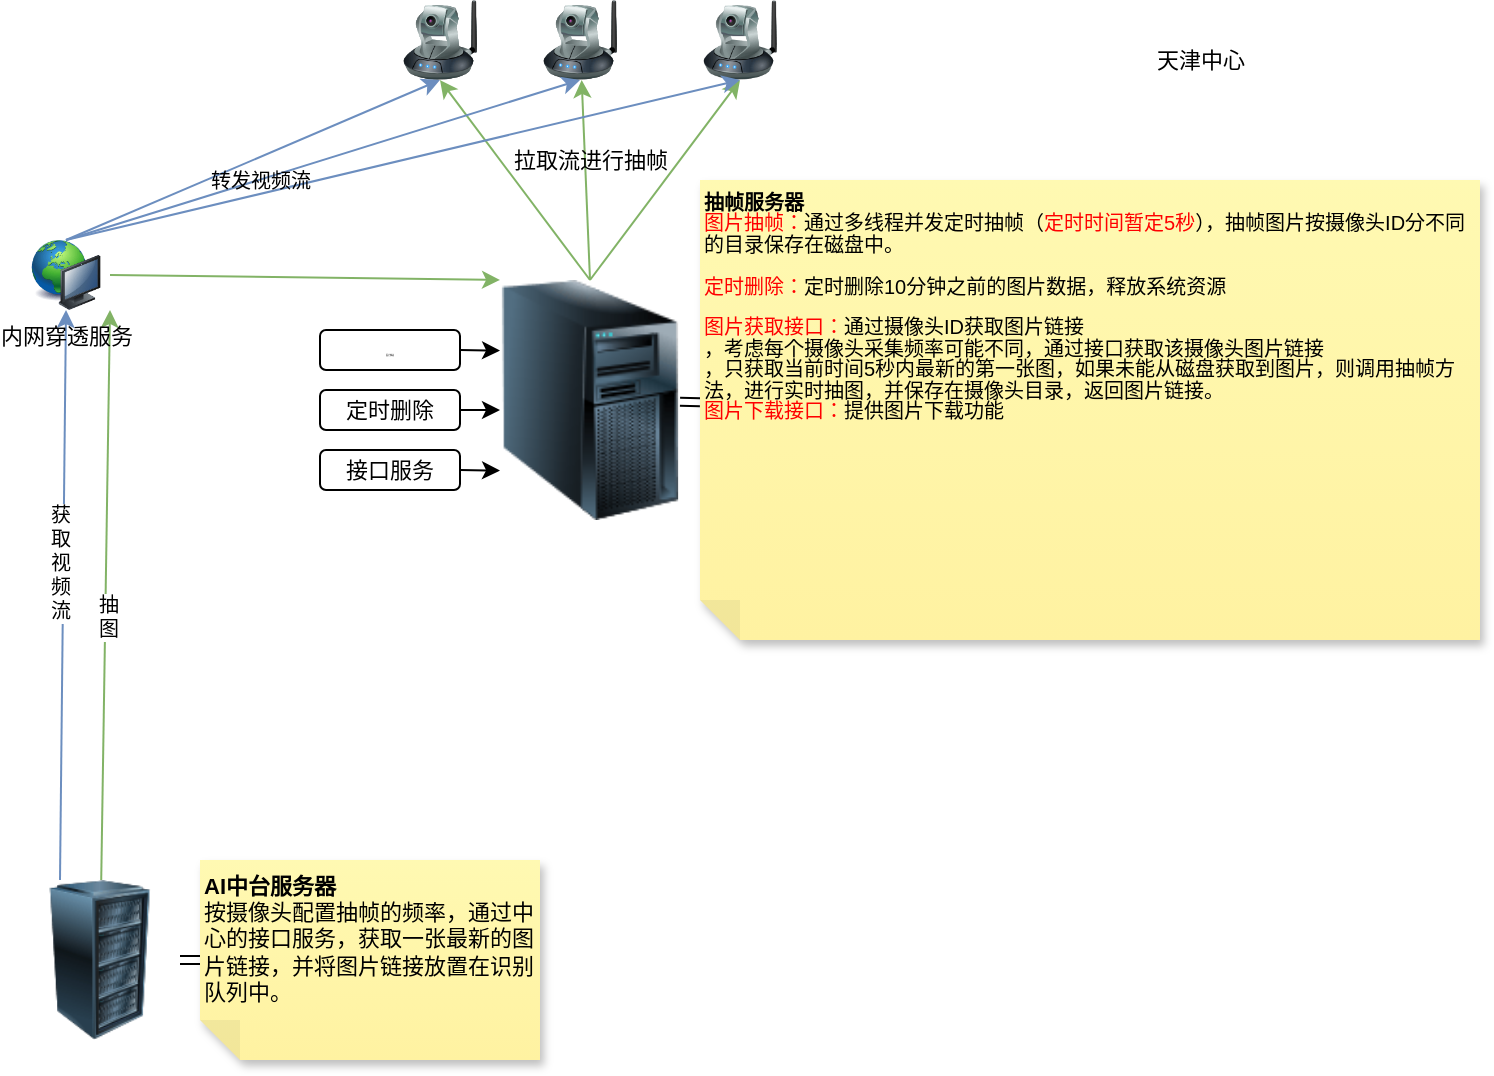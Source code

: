 <mxfile version="20.2.7" type="github">
  <diagram id="z3ROwTr0vnGj3edvX7TA" name="第 1 页">
    <mxGraphModel dx="1019" dy="654" grid="0" gridSize="10" guides="1" tooltips="1" connect="1" arrows="1" fold="1" page="1" pageScale="1" pageWidth="583" pageHeight="827" background="#FFFFFF" math="0" shadow="0">
      <root>
        <mxCell id="0" />
        <mxCell id="1" parent="0" />
        <mxCell id="GU9Uh_yGJaipnfC5-sWa-53" style="edgeStyle=none;rounded=0;orthogonalLoop=1;jettySize=auto;html=1;fontSize=1;fontColor=#FF0000;fillColor=#d5e8d4;strokeColor=#82b366;entryX=1;entryY=1;entryDx=0;entryDy=0;" edge="1" parent="1" source="GU9Uh_yGJaipnfC5-sWa-37" target="GU9Uh_yGJaipnfC5-sWa-50">
          <mxGeometry relative="1" as="geometry">
            <mxPoint x="250" y="460" as="targetPoint" />
          </mxGeometry>
        </mxCell>
        <mxCell id="GU9Uh_yGJaipnfC5-sWa-73" value="抽&lt;br&gt;图" style="edgeLabel;html=1;align=center;verticalAlign=middle;resizable=0;points=[];fontSize=10;fontColor=#000000;" vertex="1" connectable="0" parent="GU9Uh_yGJaipnfC5-sWa-53">
          <mxGeometry x="-0.074" y="-1" relative="1" as="geometry">
            <mxPoint as="offset" />
          </mxGeometry>
        </mxCell>
        <mxCell id="GU9Uh_yGJaipnfC5-sWa-70" style="edgeStyle=none;rounded=0;orthogonalLoop=1;jettySize=auto;html=1;exitX=0.25;exitY=0;exitDx=0;exitDy=0;fontSize=10;fontColor=#000000;fillColor=#dae8fc;strokeColor=#6c8ebf;entryX=0.5;entryY=1;entryDx=0;entryDy=0;" edge="1" parent="1" source="GU9Uh_yGJaipnfC5-sWa-37" target="GU9Uh_yGJaipnfC5-sWa-50">
          <mxGeometry relative="1" as="geometry">
            <mxPoint x="190" y="450" as="targetPoint" />
          </mxGeometry>
        </mxCell>
        <mxCell id="GU9Uh_yGJaipnfC5-sWa-74" value="获&lt;br&gt;取&lt;br&gt;视&lt;br&gt;频&lt;br&gt;流" style="edgeLabel;html=1;align=center;verticalAlign=middle;resizable=0;points=[];fontSize=10;fontColor=#000000;" vertex="1" connectable="0" parent="GU9Uh_yGJaipnfC5-sWa-70">
          <mxGeometry x="0.119" y="2" relative="1" as="geometry">
            <mxPoint as="offset" />
          </mxGeometry>
        </mxCell>
        <mxCell id="GU9Uh_yGJaipnfC5-sWa-37" value="" style="image;html=1;image=img/lib/clip_art/computers/Server_Rack_128x128.png;fillStyle=auto;fontSize=11;strokeColor=default;" vertex="1" parent="1">
          <mxGeometry x="200" y="710" width="80" height="80" as="geometry" />
        </mxCell>
        <mxCell id="GU9Uh_yGJaipnfC5-sWa-40" value="" style="edgeStyle=none;rounded=0;orthogonalLoop=1;jettySize=auto;html=1;fontSize=11;shape=link;" edge="1" parent="1" source="GU9Uh_yGJaipnfC5-sWa-39" target="GU9Uh_yGJaipnfC5-sWa-37">
          <mxGeometry relative="1" as="geometry" />
        </mxCell>
        <mxCell id="GU9Uh_yGJaipnfC5-sWa-39" value="&lt;b&gt;AI中台服务器&lt;/b&gt;&lt;br&gt;按摄像头配置抽帧的频率，通过中心的接口服务，获取一张最新的图片链接，并将图片链接放置在识别队列中。" style="shape=note;whiteSpace=wrap;html=1;backgroundOutline=1;fontColor=#000000;darkOpacity=0.05;fillColor=#FFF9B2;strokeColor=none;fillStyle=solid;direction=west;gradientDirection=north;gradientColor=#FFF2A1;shadow=1;size=20;pointerEvents=1;fontSize=11;align=left;verticalAlign=top;" vertex="1" parent="1">
          <mxGeometry x="290" y="700" width="170" height="100" as="geometry" />
        </mxCell>
        <mxCell id="GU9Uh_yGJaipnfC5-sWa-56" style="edgeStyle=none;rounded=0;orthogonalLoop=1;jettySize=auto;html=1;exitX=1;exitY=0.5;exitDx=0;exitDy=0;fontSize=1;fontColor=#000000;" edge="1" parent="1" source="GU9Uh_yGJaipnfC5-sWa-42">
          <mxGeometry relative="1" as="geometry">
            <mxPoint x="440" y="505.286" as="targetPoint" />
          </mxGeometry>
        </mxCell>
        <mxCell id="GU9Uh_yGJaipnfC5-sWa-57" style="edgeStyle=none;rounded=0;orthogonalLoop=1;jettySize=auto;html=1;exitX=1;exitY=0.5;exitDx=0;exitDy=0;fontSize=1;fontColor=#000000;" edge="1" parent="1" source="GU9Uh_yGJaipnfC5-sWa-54">
          <mxGeometry relative="1" as="geometry">
            <mxPoint x="440" y="475" as="targetPoint" />
          </mxGeometry>
        </mxCell>
        <mxCell id="GU9Uh_yGJaipnfC5-sWa-60" style="edgeStyle=none;rounded=0;orthogonalLoop=1;jettySize=auto;html=1;exitX=1;exitY=0.5;exitDx=0;exitDy=0;fontSize=1;fontColor=#000000;" edge="1" parent="1" source="GU9Uh_yGJaipnfC5-sWa-41">
          <mxGeometry relative="1" as="geometry">
            <mxPoint x="440" y="445.286" as="targetPoint" />
          </mxGeometry>
        </mxCell>
        <mxCell id="GU9Uh_yGJaipnfC5-sWa-49" value="天津中心" style="text;html=1;align=center;verticalAlign=middle;resizable=0;points=[];autosize=1;strokeColor=none;fillColor=none;fontSize=11;fontColor=none;" vertex="1" parent="1">
          <mxGeometry x="755" y="285" width="70" height="30" as="geometry" />
        </mxCell>
        <mxCell id="GU9Uh_yGJaipnfC5-sWa-13" value="" style="image;html=1;image=img/lib/clip_art/networking/Ip_Camera_128x128.png;fillStyle=auto;strokeColor=default;" vertex="1" parent="1">
          <mxGeometry x="390" y="270" width="40" height="40" as="geometry" />
        </mxCell>
        <mxCell id="GU9Uh_yGJaipnfC5-sWa-36" style="edgeStyle=none;rounded=0;orthogonalLoop=1;jettySize=auto;html=1;entryX=0.5;entryY=1;entryDx=0;entryDy=0;fontSize=11;exitX=0.5;exitY=0;exitDx=0;exitDy=0;fillColor=#d5e8d4;strokeColor=#82b366;" edge="1" parent="1" source="GU9Uh_yGJaipnfC5-sWa-14" target="GU9Uh_yGJaipnfC5-sWa-13">
          <mxGeometry relative="1" as="geometry" />
        </mxCell>
        <mxCell id="GU9Uh_yGJaipnfC5-sWa-14" value="" style="image;html=1;image=img/lib/clip_art/computers/Server_Tower_128x128.png;fillStyle=auto;strokeColor=default;" vertex="1" parent="1">
          <mxGeometry x="440" y="410" width="90" height="120" as="geometry" />
        </mxCell>
        <mxCell id="GU9Uh_yGJaipnfC5-sWa-19" value="" style="image;html=1;image=img/lib/clip_art/networking/Ip_Camera_128x128.png;fillStyle=auto;strokeColor=default;" vertex="1" parent="1">
          <mxGeometry x="460" y="270" width="40" height="40" as="geometry" />
        </mxCell>
        <mxCell id="GU9Uh_yGJaipnfC5-sWa-32" value="" style="edgeStyle=none;rounded=0;orthogonalLoop=1;jettySize=auto;html=1;fontSize=11;exitX=0.5;exitY=0;exitDx=0;exitDy=0;exitPerimeter=0;fillColor=#d5e8d4;strokeColor=#82b366;" edge="1" parent="1" source="GU9Uh_yGJaipnfC5-sWa-14" target="GU9Uh_yGJaipnfC5-sWa-19">
          <mxGeometry relative="1" as="geometry" />
        </mxCell>
        <mxCell id="GU9Uh_yGJaipnfC5-sWa-20" value="" style="image;html=1;image=img/lib/clip_art/networking/Ip_Camera_128x128.png;fillStyle=auto;strokeColor=default;" vertex="1" parent="1">
          <mxGeometry x="540" y="270" width="40" height="40" as="geometry" />
        </mxCell>
        <mxCell id="GU9Uh_yGJaipnfC5-sWa-35" value="" style="edgeStyle=none;rounded=0;orthogonalLoop=1;jettySize=auto;html=1;fontSize=11;entryX=0.5;entryY=1;entryDx=0;entryDy=0;exitX=0.5;exitY=0;exitDx=0;exitDy=0;fillColor=#d5e8d4;strokeColor=#82b366;" edge="1" parent="1" source="GU9Uh_yGJaipnfC5-sWa-14" target="GU9Uh_yGJaipnfC5-sWa-20">
          <mxGeometry relative="1" as="geometry" />
        </mxCell>
        <mxCell id="GU9Uh_yGJaipnfC5-sWa-30" value="" style="rounded=0;orthogonalLoop=1;jettySize=auto;html=1;fontSize=11;shape=link;" edge="1" parent="1" source="GU9Uh_yGJaipnfC5-sWa-26" target="GU9Uh_yGJaipnfC5-sWa-14">
          <mxGeometry relative="1" as="geometry" />
        </mxCell>
        <mxCell id="GU9Uh_yGJaipnfC5-sWa-26" value="&lt;font style=&quot;font-size: 10px; line-height: 1;&quot;&gt;&lt;b&gt;抽帧服务器&lt;/b&gt;&lt;br&gt;&lt;font color=&quot;#ff0000&quot;&gt;图片抽帧：&lt;/font&gt;通过多线程并发定时抽帧（&lt;font color=&quot;#ff0000&quot;&gt;定时时间暂定5秒&lt;/font&gt;），抽帧图片按摄像头ID分不同的目录保存在磁盘中。&lt;br&gt;&lt;br&gt;&lt;font color=&quot;#ff0000&quot;&gt;定时删除：&lt;/font&gt;定时删除10分钟之前的图片数据，释放系统资源&lt;br&gt;&lt;br&gt;&lt;font color=&quot;#ff0000&quot;&gt;图片获取接口：&lt;/font&gt;通过摄像头ID获取图片链接&lt;br style=&quot;font-size: 10px;&quot;&gt;，考虑每个摄像头采集频率可能不同，通过接口获取该摄像头图片链接&lt;br style=&quot;font-size: 10px;&quot;&gt;，只获取当前时间5秒内最新的第一张图，如果未能从磁盘获取到图片，则调用抽帧方法，进行实时抽图，并保存在摄像头目录，返回图片链接。&lt;br&gt;&lt;font color=&quot;#ff0000&quot;&gt;图片下载接口：&lt;/font&gt;提供图片下载功能&lt;br&gt;&lt;/font&gt;" style="shape=note;whiteSpace=wrap;html=1;backgroundOutline=1;fontColor=#000000;darkOpacity=0.05;fillColor=#FFF9B2;strokeColor=none;fillStyle=solid;direction=west;gradientDirection=north;gradientColor=#FFF2A1;shadow=1;size=20;pointerEvents=1;fontSize=7;align=left;labelPosition=center;verticalLabelPosition=middle;verticalAlign=top;" vertex="1" parent="1">
          <mxGeometry x="540" y="360" width="390" height="230" as="geometry" />
        </mxCell>
        <mxCell id="GU9Uh_yGJaipnfC5-sWa-41" value="&lt;font style=&quot;font-size: 1px;&quot;&gt;图片抽帧&lt;/font&gt;" style="rounded=1;whiteSpace=wrap;html=1;fillStyle=auto;fontSize=5;strokeColor=default;" vertex="1" parent="1">
          <mxGeometry x="350" y="435" width="70" height="20" as="geometry" />
        </mxCell>
        <mxCell id="GU9Uh_yGJaipnfC5-sWa-42" value="接口服务" style="rounded=1;whiteSpace=wrap;html=1;fillStyle=auto;fontSize=11;strokeColor=default;" vertex="1" parent="1">
          <mxGeometry x="350" y="495" width="70" height="20" as="geometry" />
        </mxCell>
        <mxCell id="GU9Uh_yGJaipnfC5-sWa-44" value="拉取流进行抽帧" style="text;html=1;resizable=0;autosize=1;align=center;verticalAlign=middle;points=[];fillColor=none;strokeColor=none;rounded=0;fillStyle=auto;fontSize=11;" vertex="1" parent="1">
          <mxGeometry x="430" y="335" width="110" height="30" as="geometry" />
        </mxCell>
        <mxCell id="GU9Uh_yGJaipnfC5-sWa-46" value="" style="image;html=1;image=img/lib/clip_art/networking/Ip_Camera_128x128.png;fillStyle=auto;strokeColor=default;" vertex="1" parent="1">
          <mxGeometry x="460" y="270" width="40" height="40" as="geometry" />
        </mxCell>
        <mxCell id="GU9Uh_yGJaipnfC5-sWa-47" value="" style="image;html=1;image=img/lib/clip_art/networking/Ip_Camera_128x128.png;fillStyle=auto;strokeColor=default;" vertex="1" parent="1">
          <mxGeometry x="390" y="270" width="40" height="40" as="geometry" />
        </mxCell>
        <mxCell id="GU9Uh_yGJaipnfC5-sWa-63" style="edgeStyle=none;rounded=0;orthogonalLoop=1;jettySize=auto;html=1;exitX=1;exitY=0.5;exitDx=0;exitDy=0;entryX=0;entryY=0;entryDx=0;entryDy=0;fontSize=10;fontColor=#000000;fillColor=#d5e8d4;strokeColor=#82b366;" edge="1" parent="1" source="GU9Uh_yGJaipnfC5-sWa-50" target="GU9Uh_yGJaipnfC5-sWa-14">
          <mxGeometry relative="1" as="geometry" />
        </mxCell>
        <mxCell id="GU9Uh_yGJaipnfC5-sWa-64" style="edgeStyle=none;rounded=0;orthogonalLoop=1;jettySize=auto;html=1;exitX=0.5;exitY=0;exitDx=0;exitDy=0;entryX=0.5;entryY=1;entryDx=0;entryDy=0;fontSize=10;fontColor=#000000;fillColor=#dae8fc;strokeColor=#6c8ebf;" edge="1" parent="1" source="GU9Uh_yGJaipnfC5-sWa-50" target="GU9Uh_yGJaipnfC5-sWa-47">
          <mxGeometry relative="1" as="geometry" />
        </mxCell>
        <mxCell id="GU9Uh_yGJaipnfC5-sWa-65" style="edgeStyle=none;rounded=0;orthogonalLoop=1;jettySize=auto;html=1;exitX=0.5;exitY=0;exitDx=0;exitDy=0;entryX=0.5;entryY=1;entryDx=0;entryDy=0;fontSize=10;fontColor=#000000;fillColor=#dae8fc;strokeColor=#6c8ebf;" edge="1" parent="1" source="GU9Uh_yGJaipnfC5-sWa-50" target="GU9Uh_yGJaipnfC5-sWa-46">
          <mxGeometry relative="1" as="geometry" />
        </mxCell>
        <mxCell id="GU9Uh_yGJaipnfC5-sWa-66" style="edgeStyle=none;rounded=0;orthogonalLoop=1;jettySize=auto;html=1;exitX=0.5;exitY=0;exitDx=0;exitDy=0;fontSize=10;fontColor=#000000;fillColor=#dae8fc;strokeColor=#6c8ebf;" edge="1" parent="1" source="GU9Uh_yGJaipnfC5-sWa-50">
          <mxGeometry relative="1" as="geometry">
            <mxPoint x="560.0" y="310" as="targetPoint" />
          </mxGeometry>
        </mxCell>
        <mxCell id="GU9Uh_yGJaipnfC5-sWa-50" value="内网穿透服务" style="image;html=1;image=img/lib/clip_art/computers/Network_128x128.png;labelBackgroundColor=none;labelBorderColor=none;fillStyle=auto;fontSize=11;fontColor=none;strokeColor=default;" vertex="1" parent="1">
          <mxGeometry x="201" y="390" width="44" height="35" as="geometry" />
        </mxCell>
        <mxCell id="GU9Uh_yGJaipnfC5-sWa-54" value="定时删除" style="rounded=1;whiteSpace=wrap;html=1;fillStyle=auto;fontSize=11;strokeColor=default;" vertex="1" parent="1">
          <mxGeometry x="350" y="465" width="70" height="20" as="geometry" />
        </mxCell>
        <mxCell id="GU9Uh_yGJaipnfC5-sWa-67" value="转发视频流" style="text;html=1;align=center;verticalAlign=middle;resizable=0;points=[];autosize=1;strokeColor=none;fillColor=none;fontSize=10;fontColor=#000000;" vertex="1" parent="1">
          <mxGeometry x="280" y="345" width="80" height="30" as="geometry" />
        </mxCell>
      </root>
    </mxGraphModel>
  </diagram>
</mxfile>
